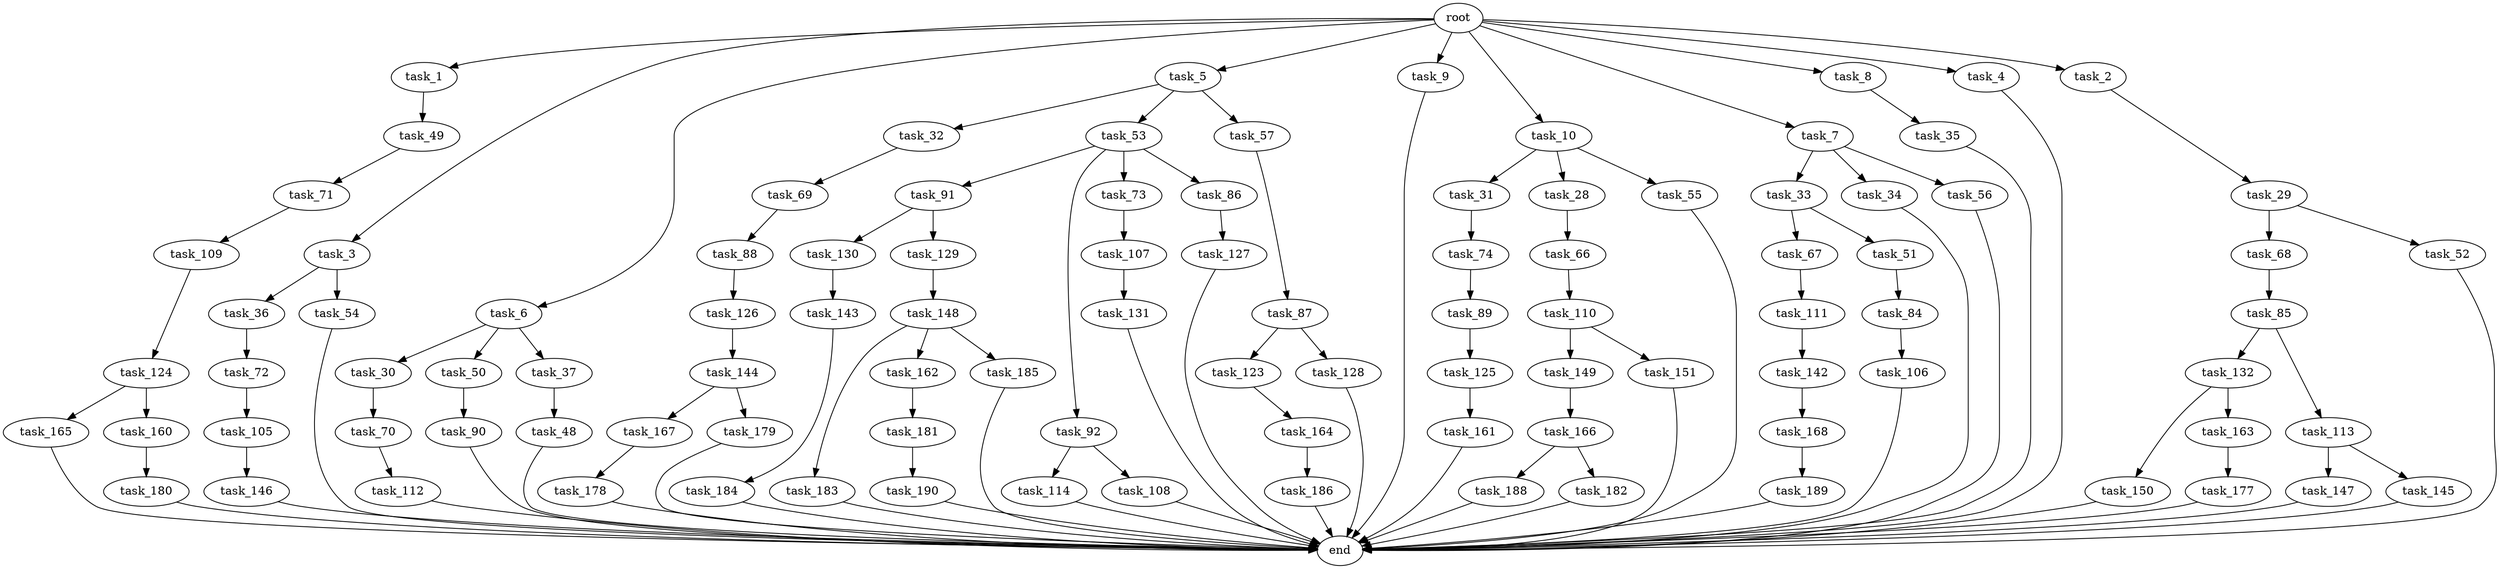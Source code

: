 digraph G {
  task_110 [size="858993459200.000000"];
  task_31 [size="695784701952.000000"];
  task_33 [size="309237645312.000000"];
  task_147 [size="309237645312.000000"];
  task_112 [size="549755813888.000000"];
  task_167 [size="420906795008.000000"];
  task_106 [size="695784701952.000000"];
  task_177 [size="137438953472.000000"];
  task_132 [size="137438953472.000000"];
  task_165 [size="858993459200.000000"];
  task_32 [size="420906795008.000000"];
  task_123 [size="77309411328.000000"];
  task_30 [size="420906795008.000000"];
  task_111 [size="309237645312.000000"];
  end [size="0.000000"];
  task_71 [size="137438953472.000000"];
  task_164 [size="214748364800.000000"];
  task_74 [size="695784701952.000000"];
  task_28 [size="695784701952.000000"];
  task_143 [size="77309411328.000000"];
  task_70 [size="858993459200.000000"];
  task_53 [size="420906795008.000000"];
  task_114 [size="214748364800.000000"];
  task_1 [size="1024.000000"];
  task_66 [size="420906795008.000000"];
  task_3 [size="1024.000000"];
  task_6 [size="1024.000000"];
  task_161 [size="858993459200.000000"];
  task_36 [size="214748364800.000000"];
  task_85 [size="858993459200.000000"];
  task_160 [size="858993459200.000000"];
  task_48 [size="309237645312.000000"];
  task_131 [size="77309411328.000000"];
  task_5 [size="1024.000000"];
  task_145 [size="309237645312.000000"];
  task_166 [size="695784701952.000000"];
  task_183 [size="137438953472.000000"];
  task_188 [size="34359738368.000000"];
  task_162 [size="137438953472.000000"];
  task_146 [size="420906795008.000000"];
  task_34 [size="309237645312.000000"];
  task_9 [size="1024.000000"];
  task_68 [size="137438953472.000000"];
  task_67 [size="695784701952.000000"];
  task_29 [size="309237645312.000000"];
  task_182 [size="34359738368.000000"];
  task_179 [size="420906795008.000000"];
  task_109 [size="214748364800.000000"];
  task_35 [size="34359738368.000000"];
  task_144 [size="77309411328.000000"];
  task_180 [size="549755813888.000000"];
  task_108 [size="214748364800.000000"];
  task_130 [size="858993459200.000000"];
  task_186 [size="858993459200.000000"];
  task_10 [size="1024.000000"];
  task_69 [size="214748364800.000000"];
  task_89 [size="77309411328.000000"];
  task_57 [size="420906795008.000000"];
  task_90 [size="77309411328.000000"];
  task_149 [size="309237645312.000000"];
  task_91 [size="137438953472.000000"];
  task_125 [size="34359738368.000000"];
  task_151 [size="309237645312.000000"];
  task_189 [size="214748364800.000000"];
  task_129 [size="858993459200.000000"];
  task_142 [size="77309411328.000000"];
  task_107 [size="77309411328.000000"];
  task_84 [size="420906795008.000000"];
  task_88 [size="214748364800.000000"];
  task_184 [size="695784701952.000000"];
  task_126 [size="214748364800.000000"];
  task_7 [size="1024.000000"];
  task_50 [size="420906795008.000000"];
  task_150 [size="214748364800.000000"];
  task_8 [size="1024.000000"];
  task_128 [size="77309411328.000000"];
  root [size="0.000000"];
  task_49 [size="34359738368.000000"];
  task_127 [size="34359738368.000000"];
  task_124 [size="858993459200.000000"];
  task_92 [size="137438953472.000000"];
  task_72 [size="420906795008.000000"];
  task_55 [size="695784701952.000000"];
  task_163 [size="214748364800.000000"];
  task_181 [size="420906795008.000000"];
  task_148 [size="34359738368.000000"];
  task_87 [size="695784701952.000000"];
  task_52 [size="137438953472.000000"];
  task_73 [size="137438953472.000000"];
  task_105 [size="420906795008.000000"];
  task_4 [size="1024.000000"];
  task_37 [size="420906795008.000000"];
  task_190 [size="420906795008.000000"];
  task_185 [size="137438953472.000000"];
  task_168 [size="309237645312.000000"];
  task_56 [size="309237645312.000000"];
  task_86 [size="137438953472.000000"];
  task_2 [size="1024.000000"];
  task_178 [size="695784701952.000000"];
  task_113 [size="137438953472.000000"];
  task_54 [size="214748364800.000000"];
  task_51 [size="695784701952.000000"];

  task_110 -> task_151 [size="301989888.000000"];
  task_110 -> task_149 [size="301989888.000000"];
  task_31 -> task_74 [size="679477248.000000"];
  task_33 -> task_51 [size="679477248.000000"];
  task_33 -> task_67 [size="679477248.000000"];
  task_147 -> end [size="1.000000"];
  task_112 -> end [size="1.000000"];
  task_167 -> task_178 [size="679477248.000000"];
  task_106 -> end [size="1.000000"];
  task_177 -> end [size="1.000000"];
  task_132 -> task_163 [size="209715200.000000"];
  task_132 -> task_150 [size="209715200.000000"];
  task_165 -> end [size="1.000000"];
  task_32 -> task_69 [size="209715200.000000"];
  task_123 -> task_164 [size="209715200.000000"];
  task_30 -> task_70 [size="838860800.000000"];
  task_111 -> task_142 [size="75497472.000000"];
  task_71 -> task_109 [size="209715200.000000"];
  task_164 -> task_186 [size="838860800.000000"];
  task_74 -> task_89 [size="75497472.000000"];
  task_28 -> task_66 [size="411041792.000000"];
  task_143 -> task_184 [size="679477248.000000"];
  task_70 -> task_112 [size="536870912.000000"];
  task_53 -> task_73 [size="134217728.000000"];
  task_53 -> task_86 [size="134217728.000000"];
  task_53 -> task_91 [size="134217728.000000"];
  task_53 -> task_92 [size="134217728.000000"];
  task_114 -> end [size="1.000000"];
  task_1 -> task_49 [size="33554432.000000"];
  task_66 -> task_110 [size="838860800.000000"];
  task_3 -> task_36 [size="209715200.000000"];
  task_3 -> task_54 [size="209715200.000000"];
  task_6 -> task_30 [size="411041792.000000"];
  task_6 -> task_50 [size="411041792.000000"];
  task_6 -> task_37 [size="411041792.000000"];
  task_161 -> end [size="1.000000"];
  task_36 -> task_72 [size="411041792.000000"];
  task_85 -> task_113 [size="134217728.000000"];
  task_85 -> task_132 [size="134217728.000000"];
  task_160 -> task_180 [size="536870912.000000"];
  task_48 -> end [size="1.000000"];
  task_131 -> end [size="1.000000"];
  task_5 -> task_53 [size="411041792.000000"];
  task_5 -> task_32 [size="411041792.000000"];
  task_5 -> task_57 [size="411041792.000000"];
  task_145 -> end [size="1.000000"];
  task_166 -> task_182 [size="33554432.000000"];
  task_166 -> task_188 [size="33554432.000000"];
  task_183 -> end [size="1.000000"];
  task_188 -> end [size="1.000000"];
  task_162 -> task_181 [size="411041792.000000"];
  task_146 -> end [size="1.000000"];
  task_34 -> end [size="1.000000"];
  task_9 -> end [size="1.000000"];
  task_68 -> task_85 [size="838860800.000000"];
  task_67 -> task_111 [size="301989888.000000"];
  task_29 -> task_68 [size="134217728.000000"];
  task_29 -> task_52 [size="134217728.000000"];
  task_182 -> end [size="1.000000"];
  task_179 -> end [size="1.000000"];
  task_109 -> task_124 [size="838860800.000000"];
  task_35 -> end [size="1.000000"];
  task_144 -> task_179 [size="411041792.000000"];
  task_144 -> task_167 [size="411041792.000000"];
  task_180 -> end [size="1.000000"];
  task_108 -> end [size="1.000000"];
  task_130 -> task_143 [size="75497472.000000"];
  task_186 -> end [size="1.000000"];
  task_10 -> task_31 [size="679477248.000000"];
  task_10 -> task_28 [size="679477248.000000"];
  task_10 -> task_55 [size="679477248.000000"];
  task_69 -> task_88 [size="209715200.000000"];
  task_89 -> task_125 [size="33554432.000000"];
  task_57 -> task_87 [size="679477248.000000"];
  task_90 -> end [size="1.000000"];
  task_149 -> task_166 [size="679477248.000000"];
  task_91 -> task_129 [size="838860800.000000"];
  task_91 -> task_130 [size="838860800.000000"];
  task_125 -> task_161 [size="838860800.000000"];
  task_151 -> end [size="1.000000"];
  task_189 -> end [size="1.000000"];
  task_129 -> task_148 [size="33554432.000000"];
  task_142 -> task_168 [size="301989888.000000"];
  task_107 -> task_131 [size="75497472.000000"];
  task_84 -> task_106 [size="679477248.000000"];
  task_88 -> task_126 [size="209715200.000000"];
  task_184 -> end [size="1.000000"];
  task_126 -> task_144 [size="75497472.000000"];
  task_7 -> task_33 [size="301989888.000000"];
  task_7 -> task_34 [size="301989888.000000"];
  task_7 -> task_56 [size="301989888.000000"];
  task_50 -> task_90 [size="75497472.000000"];
  task_150 -> end [size="1.000000"];
  task_8 -> task_35 [size="33554432.000000"];
  task_128 -> end [size="1.000000"];
  root -> task_9 [size="1.000000"];
  root -> task_5 [size="1.000000"];
  root -> task_7 [size="1.000000"];
  root -> task_10 [size="1.000000"];
  root -> task_2 [size="1.000000"];
  root -> task_1 [size="1.000000"];
  root -> task_8 [size="1.000000"];
  root -> task_4 [size="1.000000"];
  root -> task_3 [size="1.000000"];
  root -> task_6 [size="1.000000"];
  task_49 -> task_71 [size="134217728.000000"];
  task_127 -> end [size="1.000000"];
  task_124 -> task_165 [size="838860800.000000"];
  task_124 -> task_160 [size="838860800.000000"];
  task_92 -> task_114 [size="209715200.000000"];
  task_92 -> task_108 [size="209715200.000000"];
  task_72 -> task_105 [size="411041792.000000"];
  task_55 -> end [size="1.000000"];
  task_163 -> task_177 [size="134217728.000000"];
  task_181 -> task_190 [size="411041792.000000"];
  task_148 -> task_185 [size="134217728.000000"];
  task_148 -> task_183 [size="134217728.000000"];
  task_148 -> task_162 [size="134217728.000000"];
  task_87 -> task_128 [size="75497472.000000"];
  task_87 -> task_123 [size="75497472.000000"];
  task_52 -> end [size="1.000000"];
  task_73 -> task_107 [size="75497472.000000"];
  task_105 -> task_146 [size="411041792.000000"];
  task_4 -> end [size="1.000000"];
  task_37 -> task_48 [size="301989888.000000"];
  task_190 -> end [size="1.000000"];
  task_185 -> end [size="1.000000"];
  task_168 -> task_189 [size="209715200.000000"];
  task_56 -> end [size="1.000000"];
  task_86 -> task_127 [size="33554432.000000"];
  task_2 -> task_29 [size="301989888.000000"];
  task_178 -> end [size="1.000000"];
  task_113 -> task_145 [size="301989888.000000"];
  task_113 -> task_147 [size="301989888.000000"];
  task_54 -> end [size="1.000000"];
  task_51 -> task_84 [size="411041792.000000"];
}

